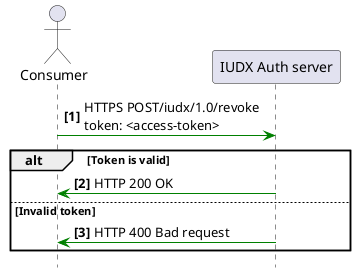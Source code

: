 @startuml
hide footbox

autonumber "<b>[0]"

actor "Consumer" as c

participant "IUDX Auth server" as auth


c -[#green]> auth : HTTPS POST/iudx/1.0/revoke\ntoken: <access-token>
alt Token is valid
    auth -[#green]> c : HTTP 200 OK
else Invalid token
    auth -[#green]> c : HTTP 400 Bad request
end

@enduml
